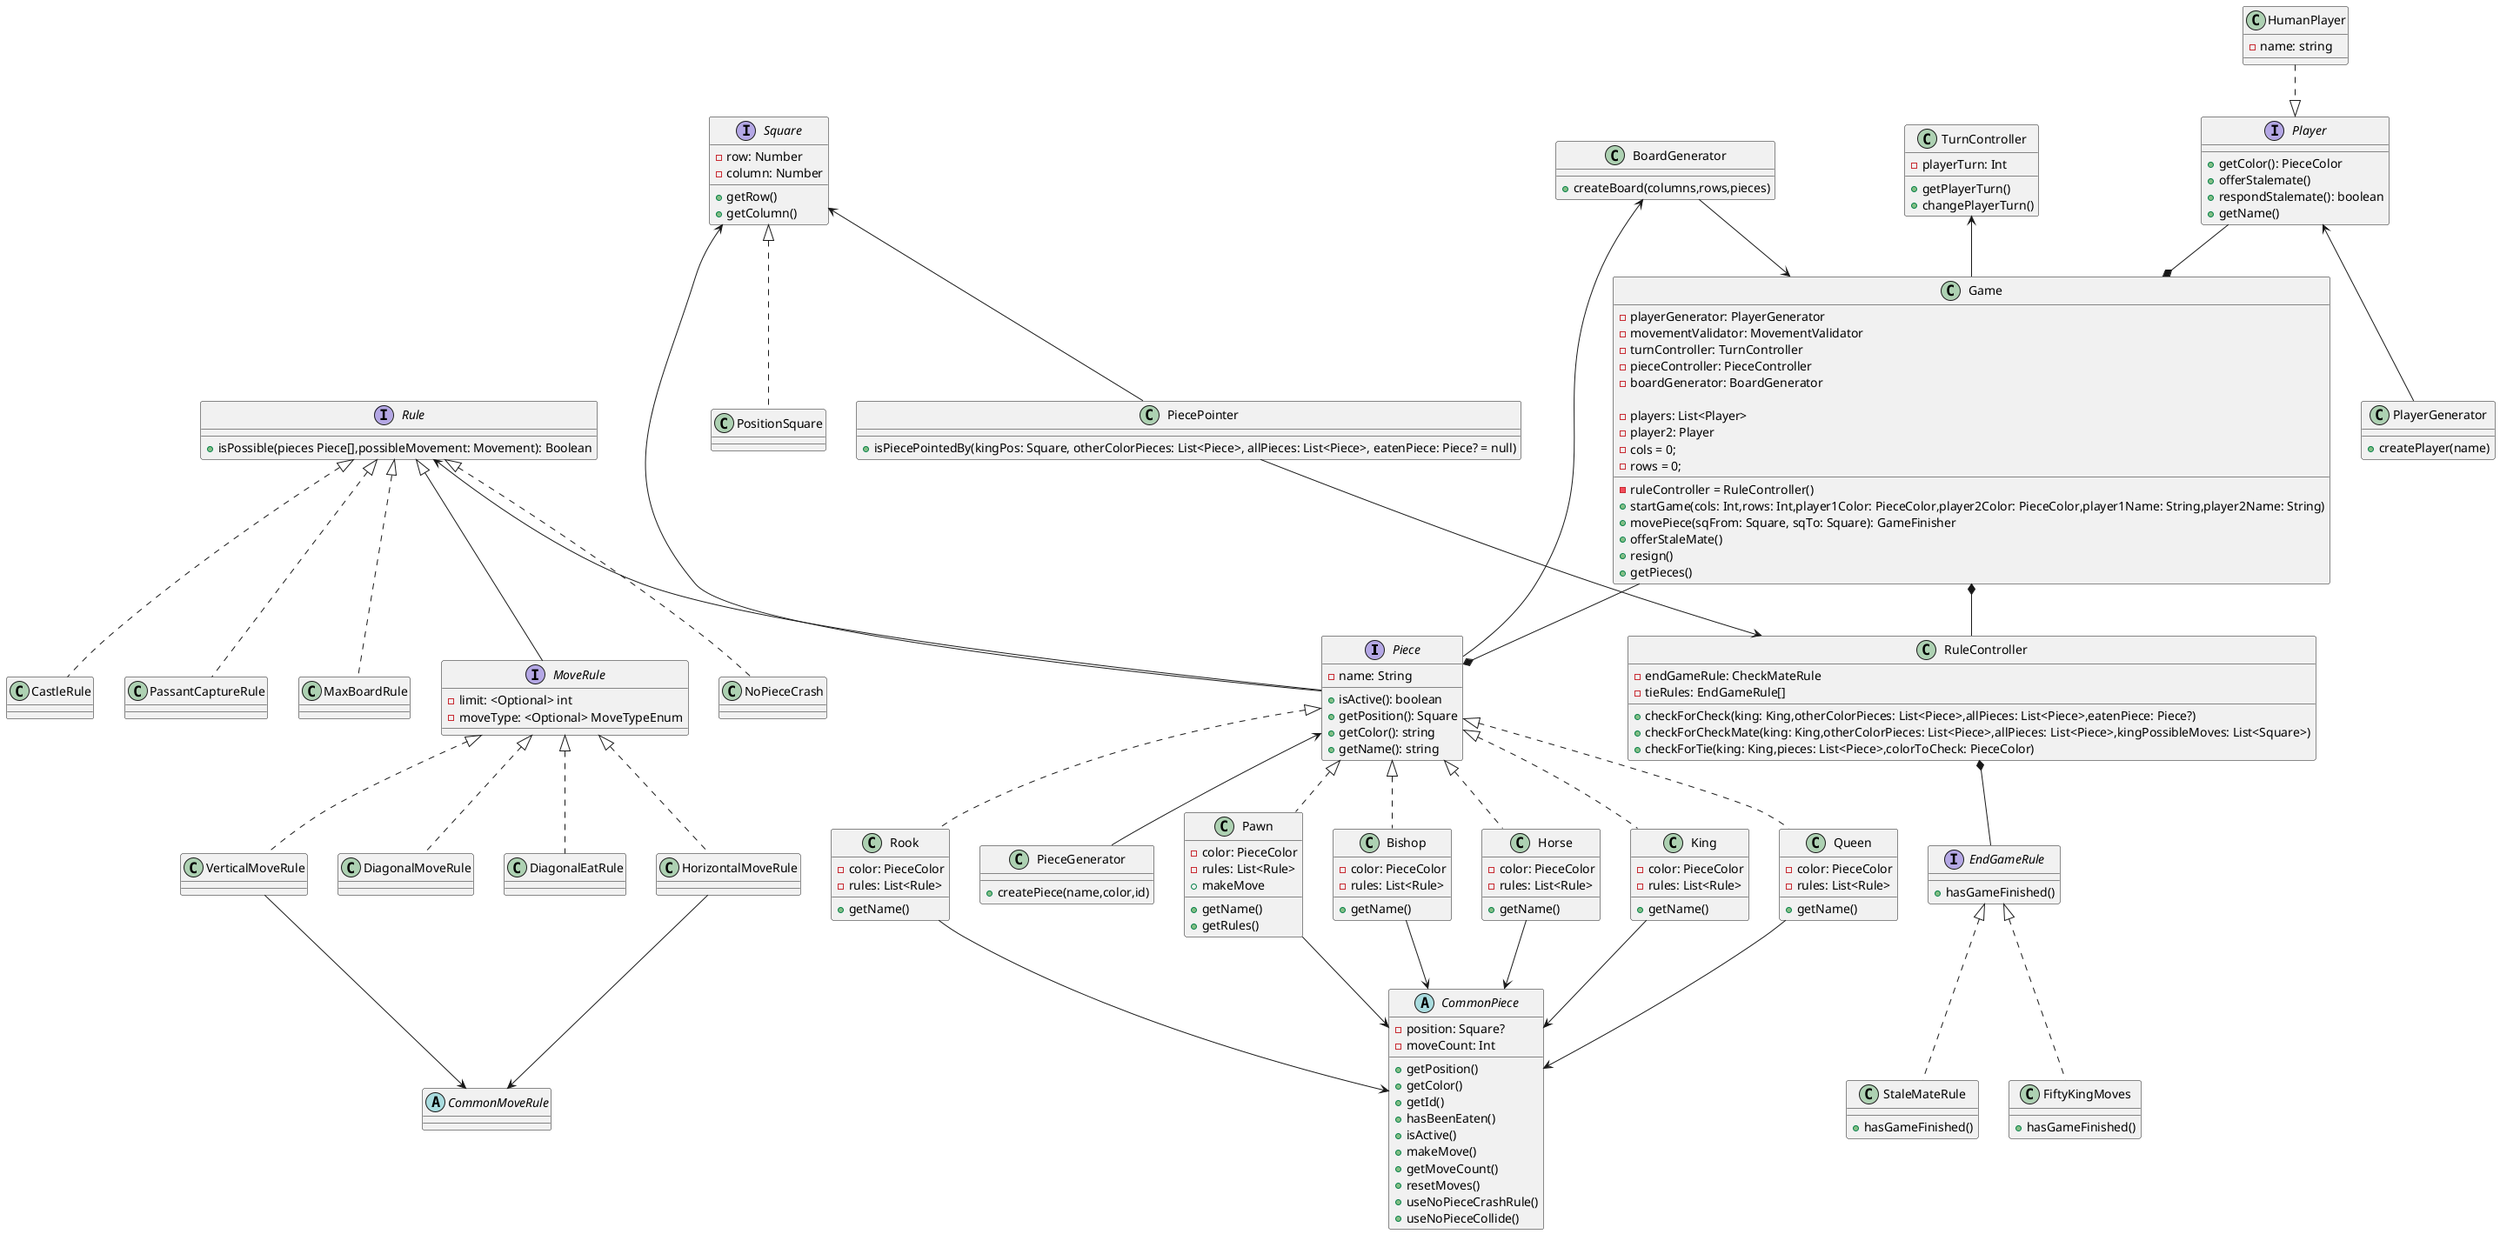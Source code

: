 @startuml
'Pieces
interface Piece {
    - name: String
    + isActive(): boolean
    + getPosition(): Square
    + getColor(): string
    + getName(): string
}
Pawn --> CommonPiece
Bishop --> CommonPiece
Horse --> CommonPiece
King --> CommonPiece
Queen --> CommonPiece
Rook --> CommonPiece
Rule <-- Piece

Square <-- Piece
abstract class CommonPiece {
    - position: Square?
    - moveCount: Int
    + getPosition()
    + getColor()
    + getId()
    + hasBeenEaten()
    + isActive()
    + makeMove()
    + getMoveCount()
    + resetMoves()
    + useNoPieceCrashRule()
    + useNoPieceCollide()

}
class Bishop implements Piece{
    - color: PieceColor
    - rules: List<Rule>
    + getName()
}
class Horse implements Piece{
    - color: PieceColor
    - rules: List<Rule>
    + getName()
}
class King implements Piece{
    - color: PieceColor
    - rules: List<Rule>
    + getName()
}
class Pawn implements Piece{
    - color: PieceColor
    - rules: List<Rule>
    + getName()
    + makeMove
    + getRules()
}
class Queen implements Piece{
    - color: PieceColor
    - rules: List<Rule>
    + getName()
}
class Rook implements Piece{
    - color: PieceColor
    - rules: List<Rule>
    + getName()
}
'Game objects
class Game {
    - playerGenerator: PlayerGenerator
    - movementValidator: MovementValidator
    - turnController: TurnController
    - pieceController: PieceController
    - boardGenerator: BoardGenerator

   -  players: List<Player>
   -  player2: Player
    - ruleController = RuleController()
    - cols = 0;
    - rows = 0;

    + startGame(cols: Int,rows: Int,player1Color: PieceColor,player2Color: PieceColor,player1Name: String,player2Name: String)
    + movePiece(sqFrom: Square, sqTo: Square): GameFinisher
    + offerStaleMate()
    + resign()
    +getPieces()
}
class TurnController {
    - playerTurn: Int
    + getPlayerTurn()
    + changePlayerTurn()
}
TurnController <-- Game
class BoardGenerator {
    + createBoard(columns,rows,pieces)
}
BoardGenerator --> Game
BoardGenerator <-- Piece
class PieceGenerator {
    + createPiece(name,color,id)
}
class PlayerGenerator{
    + createPlayer(name)
}
Player <-- PlayerGenerator
Piece <-- PieceGenerator


interface Square {
    - row: Number
    - column: Number
    + getRow()
    + getColumn()
}
class PositionSquare implements Square{
}
'class Timer {
'    - startGameTime: Timestamp
'    - maxTime: Timestamp
'    + resumeTimer()
'    + stopTimer()
'    + endGame()
'}

interface Player {
    + getColor(): PieceColor
    + offerStalemate()
    + respondStalemate(): boolean
    + getName()
}
class HumanPlayer {
    - name: string
}
HumanPlayer ..|> Player
Game --*  Piece


Player --*  Game

'Rules
class RuleController {
    - endGameRule: CheckMateRule
    - tieRules: EndGameRule[]
    + checkForCheck(king: King,otherColorPieces: List<Piece>,allPieces: List<Piece>,eatenPiece: Piece?)
    + checkForCheckMate(king: King,otherColorPieces: List<Piece>,allPieces: List<Piece>,kingPossibleMoves: List<Square>)
    + checkForTie(king: King,pieces: List<Piece>,colorToCheck: PieceColor)

}

RuleController *--  EndGameRule
Game *-- RuleController

interface EndGameRule {
    + hasGameFinished()
}
class StaleMateRule implements EndGameRule{
    + hasGameFinished()
}
class FiftyKingMoves implements EndGameRule{
    + hasGameFinished()
}
interface Rule {
    + isPossible(pieces Piece[],possibleMovement: Movement): Boolean
}
PiecePointer --> RuleController
class PiecePointer {
   + isPiecePointedBy(kingPos: Square, otherColorPieces: List<Piece>, allPieces: List<Piece>, eatenPiece: Piece? = null)
}
Square <-- PiecePointer
class MaxBoardRule implements Rule {
}
class NoPieceCrash implements Rule {
}
class CastleRule implements Rule {
}
class PassantCaptureRule implements Rule {
}
interface MoveRule extends Rule {
    - limit: <Optional> int
    - moveType: <Optional> MoveTypeEnum
}
class HorizontalMoveRule implements MoveRule {
}
class VerticalMoveRule implements MoveRule {
}
class DiagonalMoveRule implements MoveRule {
}
class DiagonalEatRule implements MoveRule {
}
abstract class CommonMoveRule {
}
VerticalMoveRule --> CommonMoveRule
HorizontalMoveRule --> CommonMoveRule


@enduml